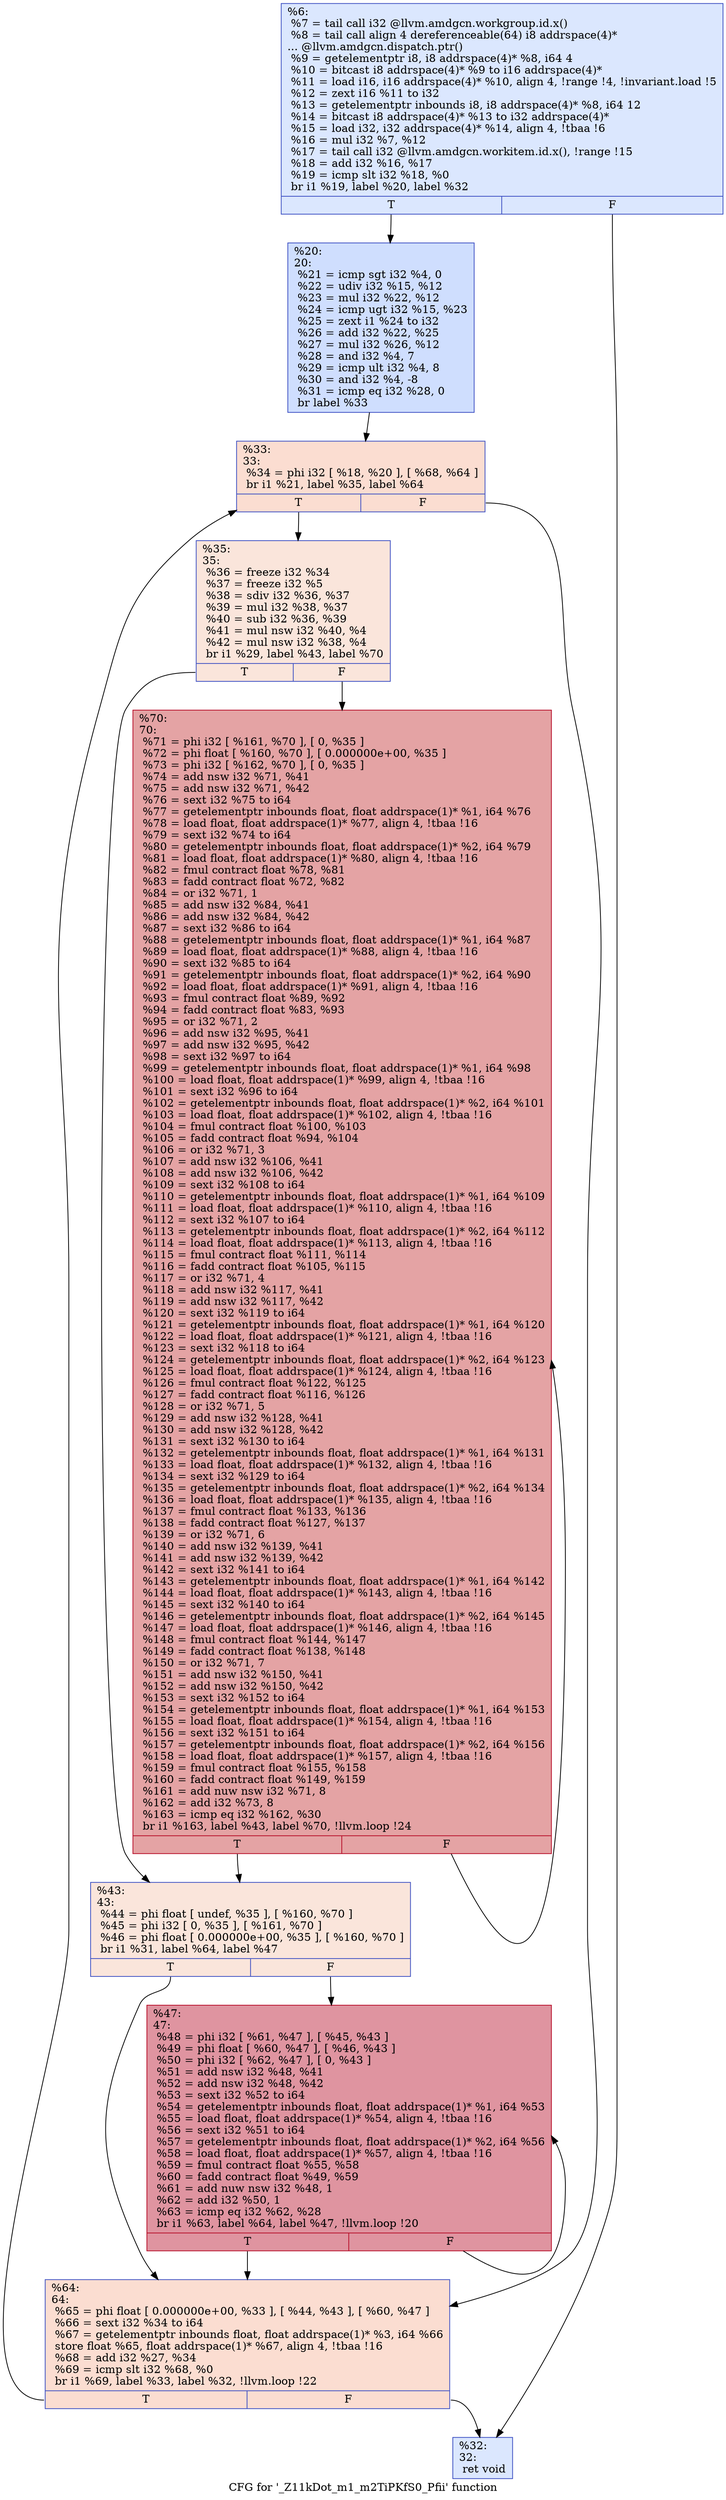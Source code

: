 digraph "CFG for '_Z11kDot_m1_m2TiPKfS0_Pfii' function" {
	label="CFG for '_Z11kDot_m1_m2TiPKfS0_Pfii' function";

	Node0x4a3ac10 [shape=record,color="#3d50c3ff", style=filled, fillcolor="#aec9fc70",label="{%6:\l  %7 = tail call i32 @llvm.amdgcn.workgroup.id.x()\l  %8 = tail call align 4 dereferenceable(64) i8 addrspace(4)*\l... @llvm.amdgcn.dispatch.ptr()\l  %9 = getelementptr i8, i8 addrspace(4)* %8, i64 4\l  %10 = bitcast i8 addrspace(4)* %9 to i16 addrspace(4)*\l  %11 = load i16, i16 addrspace(4)* %10, align 4, !range !4, !invariant.load !5\l  %12 = zext i16 %11 to i32\l  %13 = getelementptr inbounds i8, i8 addrspace(4)* %8, i64 12\l  %14 = bitcast i8 addrspace(4)* %13 to i32 addrspace(4)*\l  %15 = load i32, i32 addrspace(4)* %14, align 4, !tbaa !6\l  %16 = mul i32 %7, %12\l  %17 = tail call i32 @llvm.amdgcn.workitem.id.x(), !range !15\l  %18 = add i32 %16, %17\l  %19 = icmp slt i32 %18, %0\l  br i1 %19, label %20, label %32\l|{<s0>T|<s1>F}}"];
	Node0x4a3ac10:s0 -> Node0x4a3ce60;
	Node0x4a3ac10:s1 -> Node0x4a3cef0;
	Node0x4a3ce60 [shape=record,color="#3d50c3ff", style=filled, fillcolor="#93b5fe70",label="{%20:\l20:                                               \l  %21 = icmp sgt i32 %4, 0\l  %22 = udiv i32 %15, %12\l  %23 = mul i32 %22, %12\l  %24 = icmp ugt i32 %15, %23\l  %25 = zext i1 %24 to i32\l  %26 = add i32 %22, %25\l  %27 = mul i32 %26, %12\l  %28 = and i32 %4, 7\l  %29 = icmp ult i32 %4, 8\l  %30 = and i32 %4, -8\l  %31 = icmp eq i32 %28, 0\l  br label %33\l}"];
	Node0x4a3ce60 -> Node0x4a3d6d0;
	Node0x4a3cef0 [shape=record,color="#3d50c3ff", style=filled, fillcolor="#aec9fc70",label="{%32:\l32:                                               \l  ret void\l}"];
	Node0x4a3d6d0 [shape=record,color="#3d50c3ff", style=filled, fillcolor="#f7b39670",label="{%33:\l33:                                               \l  %34 = phi i32 [ %18, %20 ], [ %68, %64 ]\l  br i1 %21, label %35, label %64\l|{<s0>T|<s1>F}}"];
	Node0x4a3d6d0:s0 -> Node0x4a3da50;
	Node0x4a3d6d0:s1 -> Node0x4a3c9e0;
	Node0x4a3da50 [shape=record,color="#3d50c3ff", style=filled, fillcolor="#f4c5ad70",label="{%35:\l35:                                               \l  %36 = freeze i32 %34\l  %37 = freeze i32 %5\l  %38 = sdiv i32 %36, %37\l  %39 = mul i32 %38, %37\l  %40 = sub i32 %36, %39\l  %41 = mul nsw i32 %40, %4\l  %42 = mul nsw i32 %38, %4\l  br i1 %29, label %43, label %70\l|{<s0>T|<s1>F}}"];
	Node0x4a3da50:s0 -> Node0x4a3df00;
	Node0x4a3da50:s1 -> Node0x4a3df50;
	Node0x4a3df00 [shape=record,color="#3d50c3ff", style=filled, fillcolor="#f4c5ad70",label="{%43:\l43:                                               \l  %44 = phi float [ undef, %35 ], [ %160, %70 ]\l  %45 = phi i32 [ 0, %35 ], [ %161, %70 ]\l  %46 = phi float [ 0.000000e+00, %35 ], [ %160, %70 ]\l  br i1 %31, label %64, label %47\l|{<s0>T|<s1>F}}"];
	Node0x4a3df00:s0 -> Node0x4a3c9e0;
	Node0x4a3df00:s1 -> Node0x4a3f1b0;
	Node0x4a3f1b0 [shape=record,color="#b70d28ff", style=filled, fillcolor="#b70d2870",label="{%47:\l47:                                               \l  %48 = phi i32 [ %61, %47 ], [ %45, %43 ]\l  %49 = phi float [ %60, %47 ], [ %46, %43 ]\l  %50 = phi i32 [ %62, %47 ], [ 0, %43 ]\l  %51 = add nsw i32 %48, %41\l  %52 = add nsw i32 %48, %42\l  %53 = sext i32 %52 to i64\l  %54 = getelementptr inbounds float, float addrspace(1)* %1, i64 %53\l  %55 = load float, float addrspace(1)* %54, align 4, !tbaa !16\l  %56 = sext i32 %51 to i64\l  %57 = getelementptr inbounds float, float addrspace(1)* %2, i64 %56\l  %58 = load float, float addrspace(1)* %57, align 4, !tbaa !16\l  %59 = fmul contract float %55, %58\l  %60 = fadd contract float %49, %59\l  %61 = add nuw nsw i32 %48, 1\l  %62 = add i32 %50, 1\l  %63 = icmp eq i32 %62, %28\l  br i1 %63, label %64, label %47, !llvm.loop !20\l|{<s0>T|<s1>F}}"];
	Node0x4a3f1b0:s0 -> Node0x4a3c9e0;
	Node0x4a3f1b0:s1 -> Node0x4a3f1b0;
	Node0x4a3c9e0 [shape=record,color="#3d50c3ff", style=filled, fillcolor="#f7b39670",label="{%64:\l64:                                               \l  %65 = phi float [ 0.000000e+00, %33 ], [ %44, %43 ], [ %60, %47 ]\l  %66 = sext i32 %34 to i64\l  %67 = getelementptr inbounds float, float addrspace(1)* %3, i64 %66\l  store float %65, float addrspace(1)* %67, align 4, !tbaa !16\l  %68 = add i32 %27, %34\l  %69 = icmp slt i32 %68, %0\l  br i1 %69, label %33, label %32, !llvm.loop !22\l|{<s0>T|<s1>F}}"];
	Node0x4a3c9e0:s0 -> Node0x4a3d6d0;
	Node0x4a3c9e0:s1 -> Node0x4a3cef0;
	Node0x4a3df50 [shape=record,color="#b70d28ff", style=filled, fillcolor="#c32e3170",label="{%70:\l70:                                               \l  %71 = phi i32 [ %161, %70 ], [ 0, %35 ]\l  %72 = phi float [ %160, %70 ], [ 0.000000e+00, %35 ]\l  %73 = phi i32 [ %162, %70 ], [ 0, %35 ]\l  %74 = add nsw i32 %71, %41\l  %75 = add nsw i32 %71, %42\l  %76 = sext i32 %75 to i64\l  %77 = getelementptr inbounds float, float addrspace(1)* %1, i64 %76\l  %78 = load float, float addrspace(1)* %77, align 4, !tbaa !16\l  %79 = sext i32 %74 to i64\l  %80 = getelementptr inbounds float, float addrspace(1)* %2, i64 %79\l  %81 = load float, float addrspace(1)* %80, align 4, !tbaa !16\l  %82 = fmul contract float %78, %81\l  %83 = fadd contract float %72, %82\l  %84 = or i32 %71, 1\l  %85 = add nsw i32 %84, %41\l  %86 = add nsw i32 %84, %42\l  %87 = sext i32 %86 to i64\l  %88 = getelementptr inbounds float, float addrspace(1)* %1, i64 %87\l  %89 = load float, float addrspace(1)* %88, align 4, !tbaa !16\l  %90 = sext i32 %85 to i64\l  %91 = getelementptr inbounds float, float addrspace(1)* %2, i64 %90\l  %92 = load float, float addrspace(1)* %91, align 4, !tbaa !16\l  %93 = fmul contract float %89, %92\l  %94 = fadd contract float %83, %93\l  %95 = or i32 %71, 2\l  %96 = add nsw i32 %95, %41\l  %97 = add nsw i32 %95, %42\l  %98 = sext i32 %97 to i64\l  %99 = getelementptr inbounds float, float addrspace(1)* %1, i64 %98\l  %100 = load float, float addrspace(1)* %99, align 4, !tbaa !16\l  %101 = sext i32 %96 to i64\l  %102 = getelementptr inbounds float, float addrspace(1)* %2, i64 %101\l  %103 = load float, float addrspace(1)* %102, align 4, !tbaa !16\l  %104 = fmul contract float %100, %103\l  %105 = fadd contract float %94, %104\l  %106 = or i32 %71, 3\l  %107 = add nsw i32 %106, %41\l  %108 = add nsw i32 %106, %42\l  %109 = sext i32 %108 to i64\l  %110 = getelementptr inbounds float, float addrspace(1)* %1, i64 %109\l  %111 = load float, float addrspace(1)* %110, align 4, !tbaa !16\l  %112 = sext i32 %107 to i64\l  %113 = getelementptr inbounds float, float addrspace(1)* %2, i64 %112\l  %114 = load float, float addrspace(1)* %113, align 4, !tbaa !16\l  %115 = fmul contract float %111, %114\l  %116 = fadd contract float %105, %115\l  %117 = or i32 %71, 4\l  %118 = add nsw i32 %117, %41\l  %119 = add nsw i32 %117, %42\l  %120 = sext i32 %119 to i64\l  %121 = getelementptr inbounds float, float addrspace(1)* %1, i64 %120\l  %122 = load float, float addrspace(1)* %121, align 4, !tbaa !16\l  %123 = sext i32 %118 to i64\l  %124 = getelementptr inbounds float, float addrspace(1)* %2, i64 %123\l  %125 = load float, float addrspace(1)* %124, align 4, !tbaa !16\l  %126 = fmul contract float %122, %125\l  %127 = fadd contract float %116, %126\l  %128 = or i32 %71, 5\l  %129 = add nsw i32 %128, %41\l  %130 = add nsw i32 %128, %42\l  %131 = sext i32 %130 to i64\l  %132 = getelementptr inbounds float, float addrspace(1)* %1, i64 %131\l  %133 = load float, float addrspace(1)* %132, align 4, !tbaa !16\l  %134 = sext i32 %129 to i64\l  %135 = getelementptr inbounds float, float addrspace(1)* %2, i64 %134\l  %136 = load float, float addrspace(1)* %135, align 4, !tbaa !16\l  %137 = fmul contract float %133, %136\l  %138 = fadd contract float %127, %137\l  %139 = or i32 %71, 6\l  %140 = add nsw i32 %139, %41\l  %141 = add nsw i32 %139, %42\l  %142 = sext i32 %141 to i64\l  %143 = getelementptr inbounds float, float addrspace(1)* %1, i64 %142\l  %144 = load float, float addrspace(1)* %143, align 4, !tbaa !16\l  %145 = sext i32 %140 to i64\l  %146 = getelementptr inbounds float, float addrspace(1)* %2, i64 %145\l  %147 = load float, float addrspace(1)* %146, align 4, !tbaa !16\l  %148 = fmul contract float %144, %147\l  %149 = fadd contract float %138, %148\l  %150 = or i32 %71, 7\l  %151 = add nsw i32 %150, %41\l  %152 = add nsw i32 %150, %42\l  %153 = sext i32 %152 to i64\l  %154 = getelementptr inbounds float, float addrspace(1)* %1, i64 %153\l  %155 = load float, float addrspace(1)* %154, align 4, !tbaa !16\l  %156 = sext i32 %151 to i64\l  %157 = getelementptr inbounds float, float addrspace(1)* %2, i64 %156\l  %158 = load float, float addrspace(1)* %157, align 4, !tbaa !16\l  %159 = fmul contract float %155, %158\l  %160 = fadd contract float %149, %159\l  %161 = add nuw nsw i32 %71, 8\l  %162 = add i32 %73, 8\l  %163 = icmp eq i32 %162, %30\l  br i1 %163, label %43, label %70, !llvm.loop !24\l|{<s0>T|<s1>F}}"];
	Node0x4a3df50:s0 -> Node0x4a3df00;
	Node0x4a3df50:s1 -> Node0x4a3df50;
}
